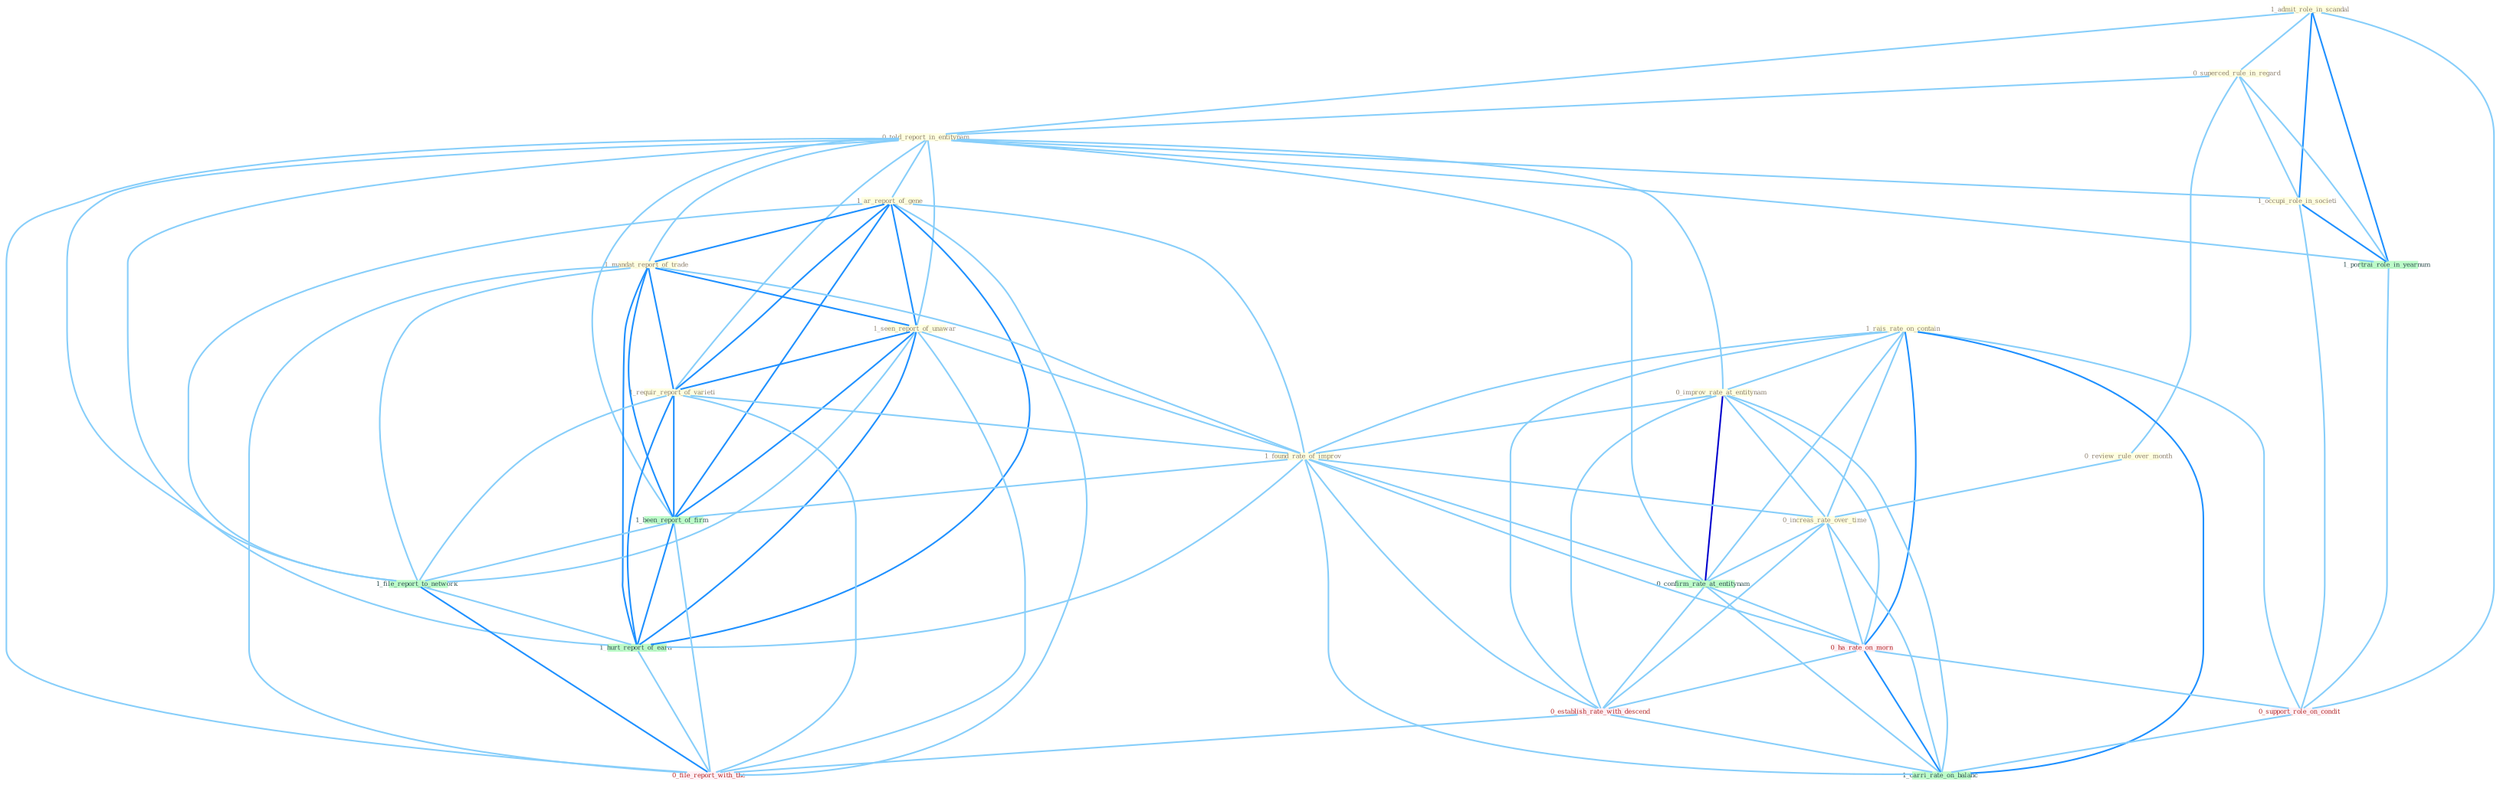 Graph G{ 
    node
    [shape=polygon,style=filled,width=.5,height=.06,color="#BDFCC9",fixedsize=true,fontsize=4,
    fontcolor="#2f4f4f"];
    {node
    [color="#ffffe0", fontcolor="#8b7d6b"] "1_admit_role_in_scandal " "0_superced_rule_in_regard " "0_told_report_in_entitynam " "1_ar_report_of_gene " "1_occupi_role_in_societi " "1_rais_rate_on_contain " "1_mandat_report_of_trade " "1_seen_report_of_unawar " "1_requir_report_of_varieti " "0_review_rule_over_month " "0_improv_rate_at_entitynam " "1_found_rate_of_improv " "0_increas_rate_over_time "}
{node [color="#fff0f5", fontcolor="#b22222"] "0_ha_rate_on_morn " "0_support_role_on_condit " "0_establish_rate_with_descend " "0_file_report_with_the "}
edge [color="#B0E2FF"];

	"1_admit_role_in_scandal " -- "0_superced_rule_in_regard " [w="1", color="#87cefa" ];
	"1_admit_role_in_scandal " -- "0_told_report_in_entitynam " [w="1", color="#87cefa" ];
	"1_admit_role_in_scandal " -- "1_occupi_role_in_societi " [w="2", color="#1e90ff" , len=0.8];
	"1_admit_role_in_scandal " -- "1_portrai_role_in_yearnum " [w="2", color="#1e90ff" , len=0.8];
	"1_admit_role_in_scandal " -- "0_support_role_on_condit " [w="1", color="#87cefa" ];
	"0_superced_rule_in_regard " -- "0_told_report_in_entitynam " [w="1", color="#87cefa" ];
	"0_superced_rule_in_regard " -- "1_occupi_role_in_societi " [w="1", color="#87cefa" ];
	"0_superced_rule_in_regard " -- "0_review_rule_over_month " [w="1", color="#87cefa" ];
	"0_superced_rule_in_regard " -- "1_portrai_role_in_yearnum " [w="1", color="#87cefa" ];
	"0_told_report_in_entitynam " -- "1_ar_report_of_gene " [w="1", color="#87cefa" ];
	"0_told_report_in_entitynam " -- "1_occupi_role_in_societi " [w="1", color="#87cefa" ];
	"0_told_report_in_entitynam " -- "1_mandat_report_of_trade " [w="1", color="#87cefa" ];
	"0_told_report_in_entitynam " -- "1_seen_report_of_unawar " [w="1", color="#87cefa" ];
	"0_told_report_in_entitynam " -- "1_requir_report_of_varieti " [w="1", color="#87cefa" ];
	"0_told_report_in_entitynam " -- "0_improv_rate_at_entitynam " [w="1", color="#87cefa" ];
	"0_told_report_in_entitynam " -- "0_confirm_rate_at_entitynam " [w="1", color="#87cefa" ];
	"0_told_report_in_entitynam " -- "1_been_report_of_firm " [w="1", color="#87cefa" ];
	"0_told_report_in_entitynam " -- "1_file_report_to_network " [w="1", color="#87cefa" ];
	"0_told_report_in_entitynam " -- "1_portrai_role_in_yearnum " [w="1", color="#87cefa" ];
	"0_told_report_in_entitynam " -- "1_hurt_report_of_earn " [w="1", color="#87cefa" ];
	"0_told_report_in_entitynam " -- "0_file_report_with_the " [w="1", color="#87cefa" ];
	"1_ar_report_of_gene " -- "1_mandat_report_of_trade " [w="2", color="#1e90ff" , len=0.8];
	"1_ar_report_of_gene " -- "1_seen_report_of_unawar " [w="2", color="#1e90ff" , len=0.8];
	"1_ar_report_of_gene " -- "1_requir_report_of_varieti " [w="2", color="#1e90ff" , len=0.8];
	"1_ar_report_of_gene " -- "1_found_rate_of_improv " [w="1", color="#87cefa" ];
	"1_ar_report_of_gene " -- "1_been_report_of_firm " [w="2", color="#1e90ff" , len=0.8];
	"1_ar_report_of_gene " -- "1_file_report_to_network " [w="1", color="#87cefa" ];
	"1_ar_report_of_gene " -- "1_hurt_report_of_earn " [w="2", color="#1e90ff" , len=0.8];
	"1_ar_report_of_gene " -- "0_file_report_with_the " [w="1", color="#87cefa" ];
	"1_occupi_role_in_societi " -- "1_portrai_role_in_yearnum " [w="2", color="#1e90ff" , len=0.8];
	"1_occupi_role_in_societi " -- "0_support_role_on_condit " [w="1", color="#87cefa" ];
	"1_rais_rate_on_contain " -- "0_improv_rate_at_entitynam " [w="1", color="#87cefa" ];
	"1_rais_rate_on_contain " -- "1_found_rate_of_improv " [w="1", color="#87cefa" ];
	"1_rais_rate_on_contain " -- "0_increas_rate_over_time " [w="1", color="#87cefa" ];
	"1_rais_rate_on_contain " -- "0_confirm_rate_at_entitynam " [w="1", color="#87cefa" ];
	"1_rais_rate_on_contain " -- "0_ha_rate_on_morn " [w="2", color="#1e90ff" , len=0.8];
	"1_rais_rate_on_contain " -- "0_support_role_on_condit " [w="1", color="#87cefa" ];
	"1_rais_rate_on_contain " -- "0_establish_rate_with_descend " [w="1", color="#87cefa" ];
	"1_rais_rate_on_contain " -- "1_carri_rate_on_balanc " [w="2", color="#1e90ff" , len=0.8];
	"1_mandat_report_of_trade " -- "1_seen_report_of_unawar " [w="2", color="#1e90ff" , len=0.8];
	"1_mandat_report_of_trade " -- "1_requir_report_of_varieti " [w="2", color="#1e90ff" , len=0.8];
	"1_mandat_report_of_trade " -- "1_found_rate_of_improv " [w="1", color="#87cefa" ];
	"1_mandat_report_of_trade " -- "1_been_report_of_firm " [w="2", color="#1e90ff" , len=0.8];
	"1_mandat_report_of_trade " -- "1_file_report_to_network " [w="1", color="#87cefa" ];
	"1_mandat_report_of_trade " -- "1_hurt_report_of_earn " [w="2", color="#1e90ff" , len=0.8];
	"1_mandat_report_of_trade " -- "0_file_report_with_the " [w="1", color="#87cefa" ];
	"1_seen_report_of_unawar " -- "1_requir_report_of_varieti " [w="2", color="#1e90ff" , len=0.8];
	"1_seen_report_of_unawar " -- "1_found_rate_of_improv " [w="1", color="#87cefa" ];
	"1_seen_report_of_unawar " -- "1_been_report_of_firm " [w="2", color="#1e90ff" , len=0.8];
	"1_seen_report_of_unawar " -- "1_file_report_to_network " [w="1", color="#87cefa" ];
	"1_seen_report_of_unawar " -- "1_hurt_report_of_earn " [w="2", color="#1e90ff" , len=0.8];
	"1_seen_report_of_unawar " -- "0_file_report_with_the " [w="1", color="#87cefa" ];
	"1_requir_report_of_varieti " -- "1_found_rate_of_improv " [w="1", color="#87cefa" ];
	"1_requir_report_of_varieti " -- "1_been_report_of_firm " [w="2", color="#1e90ff" , len=0.8];
	"1_requir_report_of_varieti " -- "1_file_report_to_network " [w="1", color="#87cefa" ];
	"1_requir_report_of_varieti " -- "1_hurt_report_of_earn " [w="2", color="#1e90ff" , len=0.8];
	"1_requir_report_of_varieti " -- "0_file_report_with_the " [w="1", color="#87cefa" ];
	"0_review_rule_over_month " -- "0_increas_rate_over_time " [w="1", color="#87cefa" ];
	"0_improv_rate_at_entitynam " -- "1_found_rate_of_improv " [w="1", color="#87cefa" ];
	"0_improv_rate_at_entitynam " -- "0_increas_rate_over_time " [w="1", color="#87cefa" ];
	"0_improv_rate_at_entitynam " -- "0_confirm_rate_at_entitynam " [w="3", color="#0000cd" , len=0.6];
	"0_improv_rate_at_entitynam " -- "0_ha_rate_on_morn " [w="1", color="#87cefa" ];
	"0_improv_rate_at_entitynam " -- "0_establish_rate_with_descend " [w="1", color="#87cefa" ];
	"0_improv_rate_at_entitynam " -- "1_carri_rate_on_balanc " [w="1", color="#87cefa" ];
	"1_found_rate_of_improv " -- "0_increas_rate_over_time " [w="1", color="#87cefa" ];
	"1_found_rate_of_improv " -- "0_confirm_rate_at_entitynam " [w="1", color="#87cefa" ];
	"1_found_rate_of_improv " -- "1_been_report_of_firm " [w="1", color="#87cefa" ];
	"1_found_rate_of_improv " -- "0_ha_rate_on_morn " [w="1", color="#87cefa" ];
	"1_found_rate_of_improv " -- "1_hurt_report_of_earn " [w="1", color="#87cefa" ];
	"1_found_rate_of_improv " -- "0_establish_rate_with_descend " [w="1", color="#87cefa" ];
	"1_found_rate_of_improv " -- "1_carri_rate_on_balanc " [w="1", color="#87cefa" ];
	"0_increas_rate_over_time " -- "0_confirm_rate_at_entitynam " [w="1", color="#87cefa" ];
	"0_increas_rate_over_time " -- "0_ha_rate_on_morn " [w="1", color="#87cefa" ];
	"0_increas_rate_over_time " -- "0_establish_rate_with_descend " [w="1", color="#87cefa" ];
	"0_increas_rate_over_time " -- "1_carri_rate_on_balanc " [w="1", color="#87cefa" ];
	"0_confirm_rate_at_entitynam " -- "0_ha_rate_on_morn " [w="1", color="#87cefa" ];
	"0_confirm_rate_at_entitynam " -- "0_establish_rate_with_descend " [w="1", color="#87cefa" ];
	"0_confirm_rate_at_entitynam " -- "1_carri_rate_on_balanc " [w="1", color="#87cefa" ];
	"1_been_report_of_firm " -- "1_file_report_to_network " [w="1", color="#87cefa" ];
	"1_been_report_of_firm " -- "1_hurt_report_of_earn " [w="2", color="#1e90ff" , len=0.8];
	"1_been_report_of_firm " -- "0_file_report_with_the " [w="1", color="#87cefa" ];
	"1_file_report_to_network " -- "1_hurt_report_of_earn " [w="1", color="#87cefa" ];
	"1_file_report_to_network " -- "0_file_report_with_the " [w="2", color="#1e90ff" , len=0.8];
	"1_portrai_role_in_yearnum " -- "0_support_role_on_condit " [w="1", color="#87cefa" ];
	"0_ha_rate_on_morn " -- "0_support_role_on_condit " [w="1", color="#87cefa" ];
	"0_ha_rate_on_morn " -- "0_establish_rate_with_descend " [w="1", color="#87cefa" ];
	"0_ha_rate_on_morn " -- "1_carri_rate_on_balanc " [w="2", color="#1e90ff" , len=0.8];
	"1_hurt_report_of_earn " -- "0_file_report_with_the " [w="1", color="#87cefa" ];
	"0_support_role_on_condit " -- "1_carri_rate_on_balanc " [w="1", color="#87cefa" ];
	"0_establish_rate_with_descend " -- "1_carri_rate_on_balanc " [w="1", color="#87cefa" ];
	"0_establish_rate_with_descend " -- "0_file_report_with_the " [w="1", color="#87cefa" ];
}